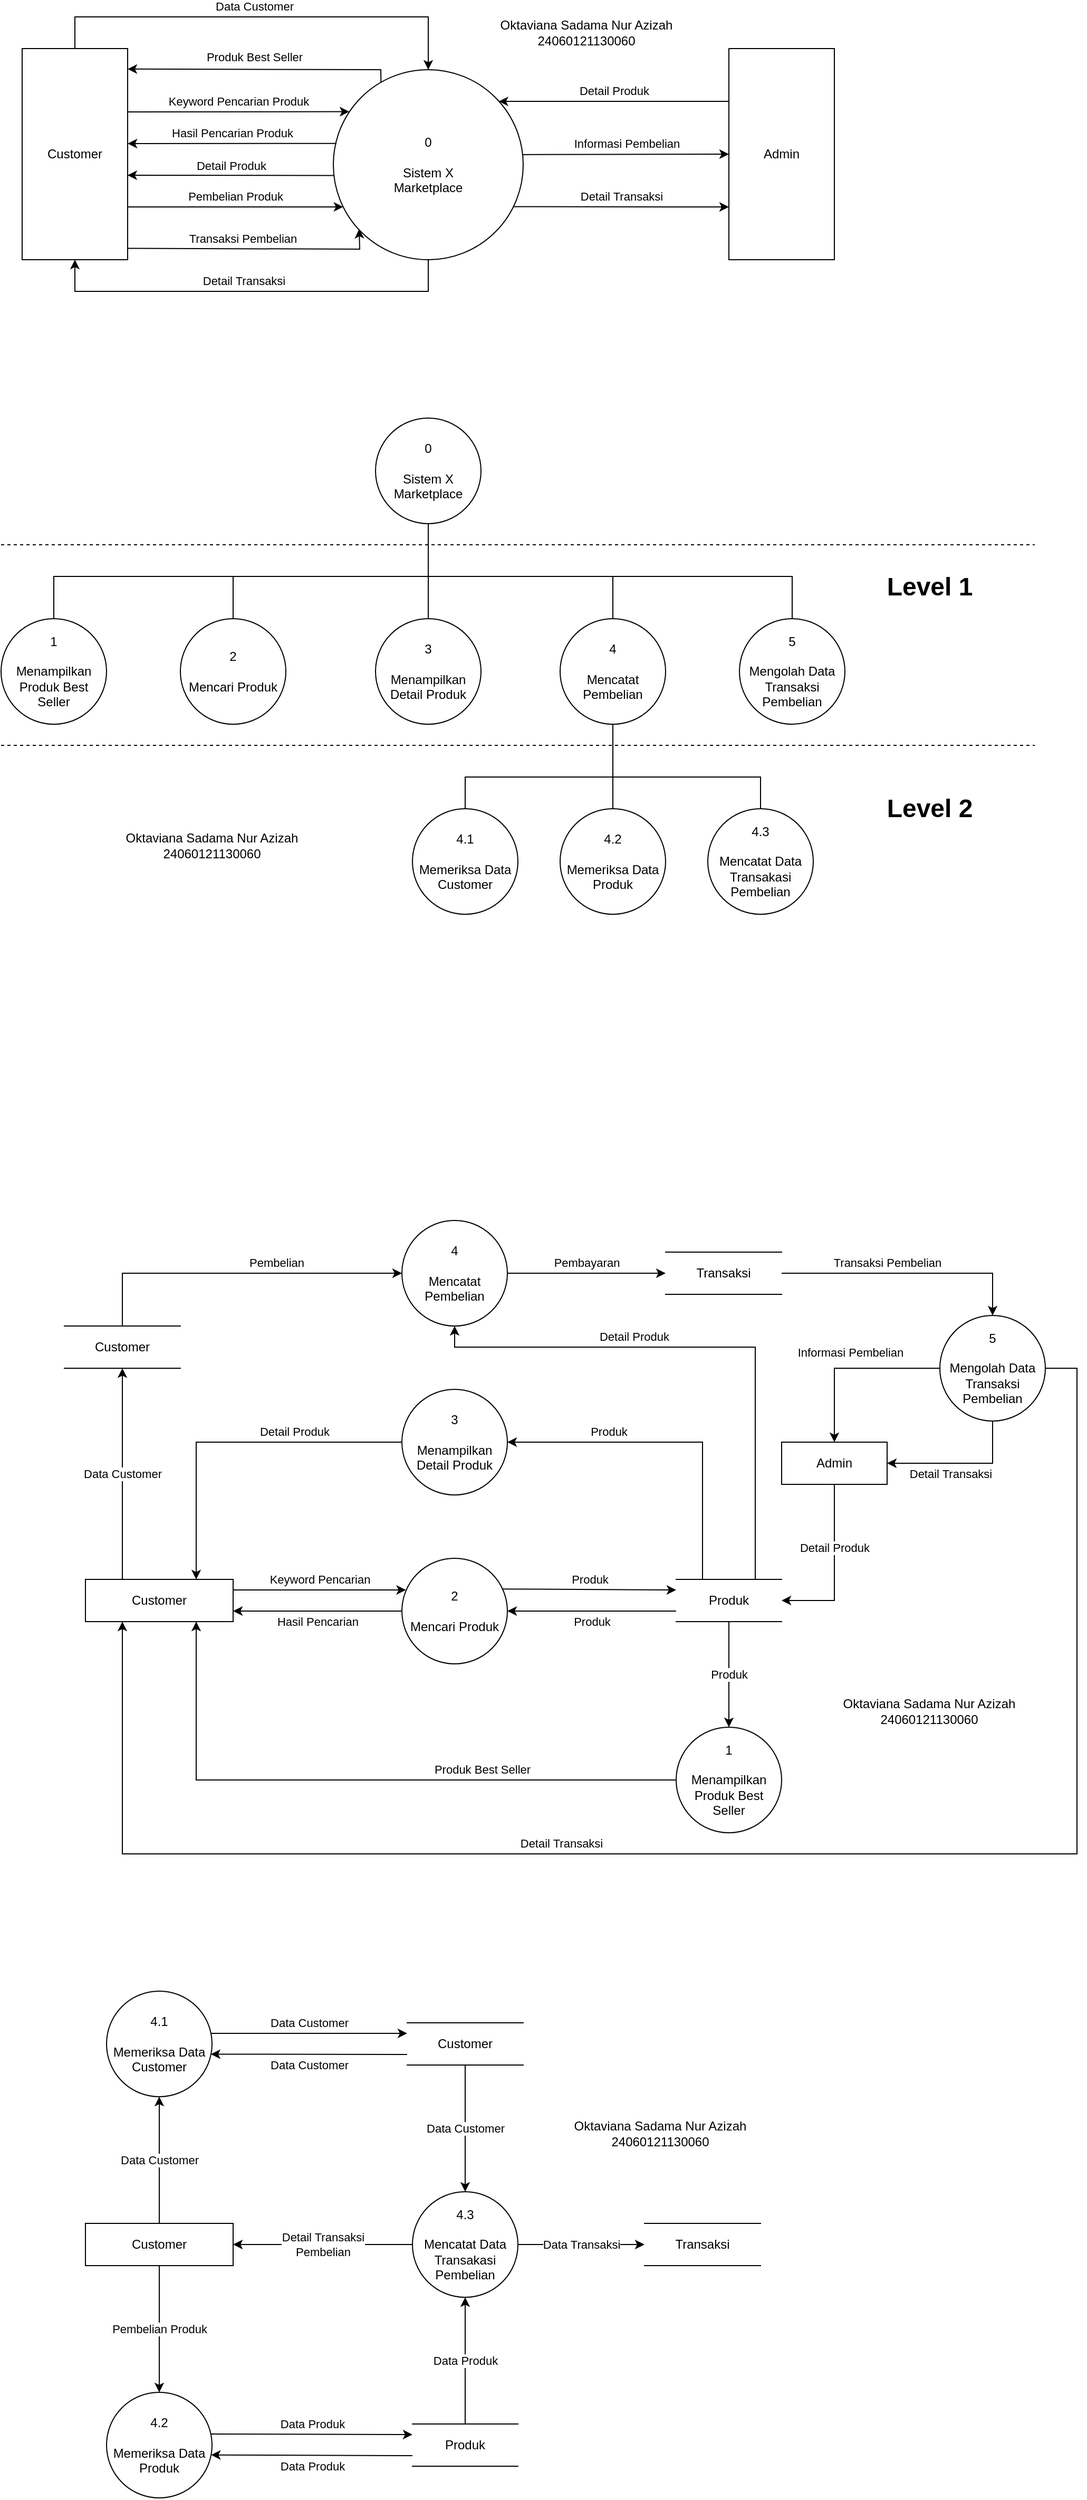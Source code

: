 <mxfile version="21.3.7" type="device">
  <diagram name="DFD" id="g9Z64mqkz2EZNUmYFqdV">
    <mxGraphModel dx="3447" dy="1287" grid="1" gridSize="10" guides="1" tooltips="1" connect="1" arrows="1" fold="1" page="1" pageScale="1" pageWidth="850" pageHeight="1100" math="0" shadow="0">
      <root>
        <mxCell id="0" />
        <mxCell id="1" parent="0" />
        <mxCell id="0M9UcQBWbqOTrujKgAg9-1" value="Customer" style="html=1;dashed=0;whiteSpace=wrap;" vertex="1" parent="1">
          <mxGeometry x="40" y="120" width="100" height="200" as="geometry" />
        </mxCell>
        <mxCell id="0M9UcQBWbqOTrujKgAg9-2" value="&lt;div&gt;0&lt;/div&gt;&lt;div&gt;&lt;br&gt;&lt;/div&gt;&lt;div&gt;Sistem X&lt;/div&gt;&lt;div&gt;Marketplace&lt;br&gt;&lt;/div&gt;" style="shape=ellipse;html=1;dashed=0;whiteSpace=wrap;perimeter=ellipsePerimeter;" vertex="1" parent="1">
          <mxGeometry x="335" y="140" width="180" height="180" as="geometry" />
        </mxCell>
        <mxCell id="0M9UcQBWbqOTrujKgAg9-3" value="Admin" style="html=1;dashed=0;whiteSpace=wrap;" vertex="1" parent="1">
          <mxGeometry x="710" y="120" width="100" height="200" as="geometry" />
        </mxCell>
        <mxCell id="0M9UcQBWbqOTrujKgAg9-7" value="" style="endArrow=classic;html=1;rounded=0;exitX=0.5;exitY=0;exitDx=0;exitDy=0;entryX=0.5;entryY=0;entryDx=0;entryDy=0;" edge="1" parent="1" source="0M9UcQBWbqOTrujKgAg9-1" target="0M9UcQBWbqOTrujKgAg9-2">
          <mxGeometry relative="1" as="geometry">
            <mxPoint x="300" y="200" as="sourcePoint" />
            <mxPoint x="400" y="200" as="targetPoint" />
            <Array as="points">
              <mxPoint x="90" y="90" />
              <mxPoint x="250" y="90" />
              <mxPoint x="425" y="90" />
            </Array>
          </mxGeometry>
        </mxCell>
        <mxCell id="0M9UcQBWbqOTrujKgAg9-8" value="Data Customer" style="edgeLabel;resizable=0;html=1;align=center;verticalAlign=middle;" connectable="0" vertex="1" parent="0M9UcQBWbqOTrujKgAg9-7">
          <mxGeometry relative="1" as="geometry">
            <mxPoint x="-8" y="-10" as="offset" />
          </mxGeometry>
        </mxCell>
        <mxCell id="0M9UcQBWbqOTrujKgAg9-9" value="" style="endArrow=classic;html=1;rounded=0;exitX=0.251;exitY=0.066;exitDx=0;exitDy=0;exitPerimeter=0;entryX=1;entryY=0.097;entryDx=0;entryDy=0;entryPerimeter=0;" edge="1" parent="1" source="0M9UcQBWbqOTrujKgAg9-2" target="0M9UcQBWbqOTrujKgAg9-1">
          <mxGeometry relative="1" as="geometry">
            <mxPoint x="190" y="180" as="sourcePoint" />
            <mxPoint x="150" y="150" as="targetPoint" />
            <Array as="points">
              <mxPoint x="380" y="140" />
            </Array>
          </mxGeometry>
        </mxCell>
        <mxCell id="0M9UcQBWbqOTrujKgAg9-10" value="Produk Best Seller" style="edgeLabel;resizable=0;html=1;align=center;verticalAlign=middle;" connectable="0" vertex="1" parent="0M9UcQBWbqOTrujKgAg9-9">
          <mxGeometry relative="1" as="geometry">
            <mxPoint x="-6" y="-12" as="offset" />
          </mxGeometry>
        </mxCell>
        <mxCell id="0M9UcQBWbqOTrujKgAg9-11" value="" style="endArrow=classic;html=1;rounded=0;exitX=1;exitY=0.3;exitDx=0;exitDy=0;exitPerimeter=0;entryX=0.084;entryY=0.221;entryDx=0;entryDy=0;entryPerimeter=0;" edge="1" parent="1" source="0M9UcQBWbqOTrujKgAg9-1" target="0M9UcQBWbqOTrujKgAg9-2">
          <mxGeometry relative="1" as="geometry">
            <mxPoint x="150" y="190" as="sourcePoint" />
            <mxPoint x="340" y="180" as="targetPoint" />
          </mxGeometry>
        </mxCell>
        <mxCell id="0M9UcQBWbqOTrujKgAg9-12" value="Keyword Pencarian Produk" style="edgeLabel;resizable=0;html=1;align=center;verticalAlign=middle;" connectable="0" vertex="1" parent="0M9UcQBWbqOTrujKgAg9-11">
          <mxGeometry relative="1" as="geometry">
            <mxPoint y="-10" as="offset" />
          </mxGeometry>
        </mxCell>
        <mxCell id="0M9UcQBWbqOTrujKgAg9-13" value="" style="endArrow=classic;html=1;rounded=0;exitX=0.016;exitY=0.388;exitDx=0;exitDy=0;exitPerimeter=0;entryX=1.001;entryY=0.45;entryDx=0;entryDy=0;entryPerimeter=0;" edge="1" parent="1" source="0M9UcQBWbqOTrujKgAg9-2" target="0M9UcQBWbqOTrujKgAg9-1">
          <mxGeometry relative="1" as="geometry">
            <mxPoint x="350" y="205" as="sourcePoint" />
            <mxPoint x="140" y="200" as="targetPoint" />
          </mxGeometry>
        </mxCell>
        <mxCell id="0M9UcQBWbqOTrujKgAg9-14" value="Hasil Pencarian Produk" style="edgeLabel;resizable=0;html=1;align=center;verticalAlign=middle;" connectable="0" vertex="1" parent="0M9UcQBWbqOTrujKgAg9-13">
          <mxGeometry relative="1" as="geometry">
            <mxPoint y="-10" as="offset" />
          </mxGeometry>
        </mxCell>
        <mxCell id="0M9UcQBWbqOTrujKgAg9-15" value="" style="endArrow=classic;html=1;rounded=0;exitX=0.003;exitY=0.557;exitDx=0;exitDy=0;entryX=0.999;entryY=0.6;entryDx=0;entryDy=0;entryPerimeter=0;exitPerimeter=0;" edge="1" parent="1" source="0M9UcQBWbqOTrujKgAg9-2" target="0M9UcQBWbqOTrujKgAg9-1">
          <mxGeometry relative="1" as="geometry">
            <mxPoint x="210" y="220" as="sourcePoint" />
            <mxPoint x="150" y="240" as="targetPoint" />
          </mxGeometry>
        </mxCell>
        <mxCell id="0M9UcQBWbqOTrujKgAg9-16" value="Detail Produk" style="edgeLabel;resizable=0;html=1;align=center;verticalAlign=middle;" connectable="0" vertex="1" parent="0M9UcQBWbqOTrujKgAg9-15">
          <mxGeometry relative="1" as="geometry">
            <mxPoint y="-9" as="offset" />
          </mxGeometry>
        </mxCell>
        <mxCell id="0M9UcQBWbqOTrujKgAg9-17" value="" style="endArrow=classic;html=1;rounded=0;entryX=0.052;entryY=0.722;entryDx=0;entryDy=0;entryPerimeter=0;exitX=1;exitY=0.75;exitDx=0;exitDy=0;" edge="1" parent="1" source="0M9UcQBWbqOTrujKgAg9-1" target="0M9UcQBWbqOTrujKgAg9-2">
          <mxGeometry relative="1" as="geometry">
            <mxPoint x="160" y="260" as="sourcePoint" />
            <mxPoint x="340" y="280" as="targetPoint" />
          </mxGeometry>
        </mxCell>
        <mxCell id="0M9UcQBWbqOTrujKgAg9-18" value="Pembelian Produk" style="edgeLabel;resizable=0;html=1;align=center;verticalAlign=middle;" connectable="0" vertex="1" parent="0M9UcQBWbqOTrujKgAg9-17">
          <mxGeometry relative="1" as="geometry">
            <mxPoint y="-10" as="offset" />
          </mxGeometry>
        </mxCell>
        <mxCell id="0M9UcQBWbqOTrujKgAg9-20" value="" style="endArrow=classic;html=1;rounded=0;exitX=0.997;exitY=0.946;exitDx=0;exitDy=0;exitPerimeter=0;entryX=0.136;entryY=0.838;entryDx=0;entryDy=0;entryPerimeter=0;" edge="1" parent="1" source="0M9UcQBWbqOTrujKgAg9-1" target="0M9UcQBWbqOTrujKgAg9-2">
          <mxGeometry relative="1" as="geometry">
            <mxPoint x="220" y="220" as="sourcePoint" />
            <mxPoint x="380" y="220" as="targetPoint" />
            <Array as="points">
              <mxPoint x="360" y="310" />
            </Array>
          </mxGeometry>
        </mxCell>
        <mxCell id="0M9UcQBWbqOTrujKgAg9-21" value="Transaksi Pembelian" style="edgeLabel;resizable=0;html=1;align=center;verticalAlign=middle;" connectable="0" vertex="1" parent="0M9UcQBWbqOTrujKgAg9-20">
          <mxGeometry relative="1" as="geometry">
            <mxPoint x="-10" y="-10" as="offset" />
          </mxGeometry>
        </mxCell>
        <mxCell id="0M9UcQBWbqOTrujKgAg9-23" value="" style="endArrow=classic;html=1;rounded=0;exitX=0.5;exitY=1;exitDx=0;exitDy=0;entryX=0.5;entryY=1;entryDx=0;entryDy=0;" edge="1" parent="1" source="0M9UcQBWbqOTrujKgAg9-2" target="0M9UcQBWbqOTrujKgAg9-1">
          <mxGeometry relative="1" as="geometry">
            <mxPoint x="170" y="260" as="sourcePoint" />
            <mxPoint x="270" y="260" as="targetPoint" />
            <Array as="points">
              <mxPoint x="425" y="350" />
              <mxPoint x="90" y="350" />
            </Array>
          </mxGeometry>
        </mxCell>
        <mxCell id="0M9UcQBWbqOTrujKgAg9-24" value="Detail Transaksi" style="edgeLabel;resizable=0;html=1;align=center;verticalAlign=middle;" connectable="0" vertex="1" parent="0M9UcQBWbqOTrujKgAg9-23">
          <mxGeometry relative="1" as="geometry">
            <mxPoint x="-8" y="-10" as="offset" />
          </mxGeometry>
        </mxCell>
        <mxCell id="0M9UcQBWbqOTrujKgAg9-29" value="" style="endArrow=classic;html=1;rounded=0;exitX=0.996;exitY=0.447;exitDx=0;exitDy=0;exitPerimeter=0;entryX=0;entryY=0.5;entryDx=0;entryDy=0;" edge="1" parent="1" source="0M9UcQBWbqOTrujKgAg9-2" target="0M9UcQBWbqOTrujKgAg9-3">
          <mxGeometry relative="1" as="geometry">
            <mxPoint x="370" y="190" as="sourcePoint" />
            <mxPoint x="660" y="280" as="targetPoint" />
          </mxGeometry>
        </mxCell>
        <mxCell id="0M9UcQBWbqOTrujKgAg9-30" value="Informasi Pembelian" style="edgeLabel;resizable=0;html=1;align=center;verticalAlign=middle;" connectable="0" vertex="1" parent="0M9UcQBWbqOTrujKgAg9-29">
          <mxGeometry relative="1" as="geometry">
            <mxPoint y="-10" as="offset" />
          </mxGeometry>
        </mxCell>
        <mxCell id="0M9UcQBWbqOTrujKgAg9-31" value="" style="endArrow=classic;html=1;rounded=0;entryX=0.871;entryY=0.167;entryDx=0;entryDy=0;exitX=0;exitY=0.25;exitDx=0;exitDy=0;entryPerimeter=0;" edge="1" parent="1" source="0M9UcQBWbqOTrujKgAg9-3" target="0M9UcQBWbqOTrujKgAg9-2">
          <mxGeometry relative="1" as="geometry">
            <mxPoint x="540" y="250" as="sourcePoint" />
            <mxPoint x="640" y="250" as="targetPoint" />
          </mxGeometry>
        </mxCell>
        <mxCell id="0M9UcQBWbqOTrujKgAg9-32" value="Detail Produk" style="edgeLabel;resizable=0;html=1;align=center;verticalAlign=middle;" connectable="0" vertex="1" parent="0M9UcQBWbqOTrujKgAg9-31">
          <mxGeometry relative="1" as="geometry">
            <mxPoint y="-10" as="offset" />
          </mxGeometry>
        </mxCell>
        <mxCell id="0M9UcQBWbqOTrujKgAg9-33" value="" style="endArrow=classic;html=1;rounded=0;entryX=0;entryY=0.75;entryDx=0;entryDy=0;exitX=0.947;exitY=0.721;exitDx=0;exitDy=0;exitPerimeter=0;" edge="1" parent="1" source="0M9UcQBWbqOTrujKgAg9-2" target="0M9UcQBWbqOTrujKgAg9-3">
          <mxGeometry relative="1" as="geometry">
            <mxPoint x="520" y="270" as="sourcePoint" />
            <mxPoint x="500" y="210" as="targetPoint" />
          </mxGeometry>
        </mxCell>
        <mxCell id="0M9UcQBWbqOTrujKgAg9-34" value="Detail Transaksi" style="edgeLabel;resizable=0;html=1;align=center;verticalAlign=middle;" connectable="0" vertex="1" parent="0M9UcQBWbqOTrujKgAg9-33">
          <mxGeometry relative="1" as="geometry">
            <mxPoint y="-10" as="offset" />
          </mxGeometry>
        </mxCell>
        <mxCell id="0M9UcQBWbqOTrujKgAg9-37" value="Oktaviana Sadama Nur Azizah 24060121130060" style="text;html=1;strokeColor=none;fillColor=none;align=center;verticalAlign=middle;whiteSpace=wrap;rounded=0;" vertex="1" parent="1">
          <mxGeometry x="470" y="90" width="210" height="30" as="geometry" />
        </mxCell>
        <mxCell id="0M9UcQBWbqOTrujKgAg9-38" value="&lt;div&gt;0&lt;/div&gt;&lt;div&gt;&lt;br&gt;&lt;/div&gt;&lt;div&gt;Sistem X&lt;/div&gt;&lt;div&gt;Marketplace&lt;br&gt;&lt;/div&gt;" style="shape=ellipse;html=1;dashed=0;whiteSpace=wrap;perimeter=ellipsePerimeter;" vertex="1" parent="1">
          <mxGeometry x="375" y="470" width="100" height="100" as="geometry" />
        </mxCell>
        <mxCell id="0M9UcQBWbqOTrujKgAg9-39" value="&lt;div&gt;3&lt;/div&gt;&lt;div&gt;&lt;br&gt;&lt;/div&gt;&lt;div&gt;Menampilkan Detail Produk&lt;br&gt;&lt;/div&gt;" style="shape=ellipse;html=1;dashed=0;whiteSpace=wrap;perimeter=ellipsePerimeter;" vertex="1" parent="1">
          <mxGeometry x="375" y="660" width="100" height="100" as="geometry" />
        </mxCell>
        <mxCell id="0M9UcQBWbqOTrujKgAg9-40" value="&lt;div&gt;4&lt;/div&gt;&lt;div&gt;&lt;br&gt;&lt;/div&gt;&lt;div&gt;Mencatat Pembelian&lt;br&gt;&lt;/div&gt;" style="shape=ellipse;html=1;dashed=0;whiteSpace=wrap;perimeter=ellipsePerimeter;" vertex="1" parent="1">
          <mxGeometry x="550" y="660" width="100" height="100" as="geometry" />
        </mxCell>
        <mxCell id="0M9UcQBWbqOTrujKgAg9-41" value="&lt;div&gt;5&lt;/div&gt;&lt;div&gt;&lt;br&gt;&lt;/div&gt;&lt;div&gt;Mengolah Data Transaksi Pembelian&lt;br&gt;&lt;/div&gt;" style="shape=ellipse;html=1;dashed=0;whiteSpace=wrap;perimeter=ellipsePerimeter;" vertex="1" parent="1">
          <mxGeometry x="720" y="660" width="100" height="100" as="geometry" />
        </mxCell>
        <mxCell id="0M9UcQBWbqOTrujKgAg9-42" value="&lt;div&gt;1&lt;/div&gt;&lt;div&gt;&lt;br&gt;&lt;/div&gt;&lt;div&gt;Menampilkan Produk Best Seller&lt;br&gt;&lt;/div&gt;" style="shape=ellipse;html=1;dashed=0;whiteSpace=wrap;perimeter=ellipsePerimeter;" vertex="1" parent="1">
          <mxGeometry x="20" y="660" width="100" height="100" as="geometry" />
        </mxCell>
        <mxCell id="0M9UcQBWbqOTrujKgAg9-43" value="&lt;div&gt;2&lt;/div&gt;&lt;div&gt;&lt;br&gt;&lt;/div&gt;&lt;div&gt;Mencari Produk&lt;br&gt;&lt;/div&gt;" style="shape=ellipse;html=1;dashed=0;whiteSpace=wrap;perimeter=ellipsePerimeter;" vertex="1" parent="1">
          <mxGeometry x="190" y="660" width="100" height="100" as="geometry" />
        </mxCell>
        <mxCell id="0M9UcQBWbqOTrujKgAg9-44" value="" style="endArrow=none;html=1;rounded=0;entryX=0.5;entryY=1;entryDx=0;entryDy=0;exitX=0.5;exitY=0;exitDx=0;exitDy=0;" edge="1" parent="1" source="0M9UcQBWbqOTrujKgAg9-39" target="0M9UcQBWbqOTrujKgAg9-38">
          <mxGeometry width="50" height="50" relative="1" as="geometry">
            <mxPoint x="560" y="690" as="sourcePoint" />
            <mxPoint x="610" y="640" as="targetPoint" />
          </mxGeometry>
        </mxCell>
        <mxCell id="0M9UcQBWbqOTrujKgAg9-45" value="" style="endArrow=none;html=1;rounded=0;exitX=0.5;exitY=0;exitDx=0;exitDy=0;entryX=0.5;entryY=0;entryDx=0;entryDy=0;" edge="1" parent="1" source="0M9UcQBWbqOTrujKgAg9-42" target="0M9UcQBWbqOTrujKgAg9-41">
          <mxGeometry width="50" height="50" relative="1" as="geometry">
            <mxPoint x="560" y="690" as="sourcePoint" />
            <mxPoint x="780" y="600" as="targetPoint" />
            <Array as="points">
              <mxPoint x="70" y="620" />
              <mxPoint x="430" y="620" />
              <mxPoint x="770" y="620" />
            </Array>
          </mxGeometry>
        </mxCell>
        <mxCell id="0M9UcQBWbqOTrujKgAg9-47" value="" style="endArrow=none;html=1;rounded=0;exitX=0.5;exitY=0;exitDx=0;exitDy=0;entryX=0.5;entryY=0;entryDx=0;entryDy=0;" edge="1" parent="1" source="0M9UcQBWbqOTrujKgAg9-43" target="0M9UcQBWbqOTrujKgAg9-40">
          <mxGeometry width="50" height="50" relative="1" as="geometry">
            <mxPoint x="510" y="690" as="sourcePoint" />
            <mxPoint x="560" y="640" as="targetPoint" />
            <Array as="points">
              <mxPoint x="240" y="620" />
              <mxPoint x="430" y="620" />
              <mxPoint x="600" y="620" />
            </Array>
          </mxGeometry>
        </mxCell>
        <mxCell id="0M9UcQBWbqOTrujKgAg9-48" value="&lt;div&gt;4.2&lt;/div&gt;&lt;div&gt;&lt;br&gt;&lt;/div&gt;&lt;div&gt;Memeriksa Data Produk&lt;br&gt;&lt;/div&gt;" style="shape=ellipse;html=1;dashed=0;whiteSpace=wrap;perimeter=ellipsePerimeter;" vertex="1" parent="1">
          <mxGeometry x="550" y="840" width="100" height="100" as="geometry" />
        </mxCell>
        <mxCell id="0M9UcQBWbqOTrujKgAg9-49" value="&lt;div&gt;4.3&lt;/div&gt;&lt;div&gt;&lt;br&gt;&lt;/div&gt;&lt;div&gt;Mencatat Data Transakasi Pembelian&lt;br&gt;&lt;/div&gt;" style="shape=ellipse;html=1;dashed=0;whiteSpace=wrap;perimeter=ellipsePerimeter;" vertex="1" parent="1">
          <mxGeometry x="690" y="840" width="100" height="100" as="geometry" />
        </mxCell>
        <mxCell id="0M9UcQBWbqOTrujKgAg9-50" value="&lt;div&gt;4.1&lt;br&gt;&lt;/div&gt;&lt;div&gt;&lt;br&gt;&lt;/div&gt;Memeriksa Data Customer" style="shape=ellipse;html=1;dashed=0;whiteSpace=wrap;perimeter=ellipsePerimeter;" vertex="1" parent="1">
          <mxGeometry x="410" y="840" width="100" height="100" as="geometry" />
        </mxCell>
        <mxCell id="0M9UcQBWbqOTrujKgAg9-51" value="" style="endArrow=none;dashed=1;html=1;rounded=0;" edge="1" parent="1">
          <mxGeometry width="50" height="50" relative="1" as="geometry">
            <mxPoint x="20" y="590" as="sourcePoint" />
            <mxPoint x="1000" y="590" as="targetPoint" />
            <Array as="points">
              <mxPoint x="420" y="590" />
            </Array>
          </mxGeometry>
        </mxCell>
        <mxCell id="0M9UcQBWbqOTrujKgAg9-52" value="" style="endArrow=none;html=1;rounded=0;entryX=0.5;entryY=1;entryDx=0;entryDy=0;exitX=0.5;exitY=0;exitDx=0;exitDy=0;" edge="1" parent="1" source="0M9UcQBWbqOTrujKgAg9-48" target="0M9UcQBWbqOTrujKgAg9-40">
          <mxGeometry width="50" height="50" relative="1" as="geometry">
            <mxPoint x="400" y="700" as="sourcePoint" />
            <mxPoint x="450" y="650" as="targetPoint" />
          </mxGeometry>
        </mxCell>
        <mxCell id="0M9UcQBWbqOTrujKgAg9-53" value="" style="endArrow=none;html=1;rounded=0;exitX=0.5;exitY=0;exitDx=0;exitDy=0;entryX=0.5;entryY=0;entryDx=0;entryDy=0;" edge="1" parent="1" source="0M9UcQBWbqOTrujKgAg9-50" target="0M9UcQBWbqOTrujKgAg9-49">
          <mxGeometry width="50" height="50" relative="1" as="geometry">
            <mxPoint x="540" y="830" as="sourcePoint" />
            <mxPoint x="590" y="780" as="targetPoint" />
            <Array as="points">
              <mxPoint x="460" y="810" />
              <mxPoint x="740" y="810" />
            </Array>
          </mxGeometry>
        </mxCell>
        <mxCell id="0M9UcQBWbqOTrujKgAg9-54" value="" style="endArrow=none;dashed=1;html=1;rounded=0;" edge="1" parent="1">
          <mxGeometry width="50" height="50" relative="1" as="geometry">
            <mxPoint x="20" y="780" as="sourcePoint" />
            <mxPoint x="1000" y="780" as="targetPoint" />
          </mxGeometry>
        </mxCell>
        <mxCell id="0M9UcQBWbqOTrujKgAg9-55" value="Oktaviana Sadama Nur Azizah&lt;br&gt;24060121130060" style="text;html=1;strokeColor=none;fillColor=none;align=center;verticalAlign=middle;whiteSpace=wrap;rounded=0;" vertex="1" parent="1">
          <mxGeometry x="90" y="860" width="260" height="30" as="geometry" />
        </mxCell>
        <mxCell id="0M9UcQBWbqOTrujKgAg9-56" value="Level 1" style="text;strokeColor=none;fillColor=none;html=1;fontSize=24;fontStyle=1;verticalAlign=middle;align=center;" vertex="1" parent="1">
          <mxGeometry x="850" y="610" width="100" height="40" as="geometry" />
        </mxCell>
        <mxCell id="0M9UcQBWbqOTrujKgAg9-57" value="Level 2" style="text;strokeColor=none;fillColor=none;html=1;fontSize=24;fontStyle=1;verticalAlign=middle;align=center;" vertex="1" parent="1">
          <mxGeometry x="850" y="820" width="100" height="40" as="geometry" />
        </mxCell>
        <mxCell id="0M9UcQBWbqOTrujKgAg9-58" value="Customer" style="html=1;dashed=0;whiteSpace=wrap;" vertex="1" parent="1">
          <mxGeometry x="100" y="1570" width="140" height="40" as="geometry" />
        </mxCell>
        <mxCell id="0M9UcQBWbqOTrujKgAg9-60" value="Admin" style="html=1;dashed=0;whiteSpace=wrap;" vertex="1" parent="1">
          <mxGeometry x="760" y="1440" width="100" height="40" as="geometry" />
        </mxCell>
        <mxCell id="0M9UcQBWbqOTrujKgAg9-62" value="Produk" style="html=1;dashed=0;whiteSpace=wrap;shape=partialRectangle;right=0;left=0;" vertex="1" parent="1">
          <mxGeometry x="660" y="1570" width="100" height="40" as="geometry" />
        </mxCell>
        <mxCell id="0M9UcQBWbqOTrujKgAg9-65" value="" style="endArrow=classic;html=1;rounded=0;exitX=0.5;exitY=1;exitDx=0;exitDy=0;entryX=1;entryY=0.5;entryDx=0;entryDy=0;" edge="1" parent="1" source="0M9UcQBWbqOTrujKgAg9-60" target="0M9UcQBWbqOTrujKgAg9-62">
          <mxGeometry relative="1" as="geometry">
            <mxPoint x="800" y="1710" as="sourcePoint" />
            <mxPoint x="780" y="1750" as="targetPoint" />
            <Array as="points">
              <mxPoint x="810" y="1590" />
            </Array>
          </mxGeometry>
        </mxCell>
        <mxCell id="0M9UcQBWbqOTrujKgAg9-66" value="Detail Produk" style="edgeLabel;resizable=0;html=1;align=center;verticalAlign=middle;" connectable="0" vertex="1" parent="0M9UcQBWbqOTrujKgAg9-65">
          <mxGeometry relative="1" as="geometry">
            <mxPoint y="-20" as="offset" />
          </mxGeometry>
        </mxCell>
        <mxCell id="0M9UcQBWbqOTrujKgAg9-68" value="&lt;div&gt;1&lt;/div&gt;&lt;div&gt;&lt;br&gt;&lt;/div&gt;&lt;div&gt;Menampilkan Produk Best Seller&lt;br&gt;&lt;/div&gt;" style="shape=ellipse;html=1;dashed=0;whiteSpace=wrap;perimeter=ellipsePerimeter;" vertex="1" parent="1">
          <mxGeometry x="660" y="1710" width="100" height="100" as="geometry" />
        </mxCell>
        <mxCell id="0M9UcQBWbqOTrujKgAg9-69" value="" style="endArrow=classic;html=1;rounded=0;exitX=0.5;exitY=1;exitDx=0;exitDy=0;entryX=0.5;entryY=0;entryDx=0;entryDy=0;" edge="1" parent="1" source="0M9UcQBWbqOTrujKgAg9-62" target="0M9UcQBWbqOTrujKgAg9-68">
          <mxGeometry relative="1" as="geometry">
            <mxPoint x="610" y="1640" as="sourcePoint" />
            <mxPoint x="710" y="1720" as="targetPoint" />
          </mxGeometry>
        </mxCell>
        <mxCell id="0M9UcQBWbqOTrujKgAg9-70" value="Produk" style="edgeLabel;resizable=0;html=1;align=center;verticalAlign=middle;" connectable="0" vertex="1" parent="0M9UcQBWbqOTrujKgAg9-69">
          <mxGeometry relative="1" as="geometry" />
        </mxCell>
        <mxCell id="0M9UcQBWbqOTrujKgAg9-71" value="" style="endArrow=classic;html=1;rounded=0;exitX=0;exitY=0.5;exitDx=0;exitDy=0;entryX=0.75;entryY=1;entryDx=0;entryDy=0;" edge="1" parent="1" source="0M9UcQBWbqOTrujKgAg9-68" target="0M9UcQBWbqOTrujKgAg9-58">
          <mxGeometry relative="1" as="geometry">
            <mxPoint x="630" y="1640" as="sourcePoint" />
            <mxPoint x="730" y="1640" as="targetPoint" />
            <Array as="points">
              <mxPoint x="205" y="1760" />
            </Array>
          </mxGeometry>
        </mxCell>
        <mxCell id="0M9UcQBWbqOTrujKgAg9-72" value="Produk Best Seller" style="edgeLabel;resizable=0;html=1;align=center;verticalAlign=middle;" connectable="0" vertex="1" parent="0M9UcQBWbqOTrujKgAg9-71">
          <mxGeometry relative="1" as="geometry">
            <mxPoint x="118" y="-10" as="offset" />
          </mxGeometry>
        </mxCell>
        <mxCell id="0M9UcQBWbqOTrujKgAg9-74" value="&lt;div&gt;2&lt;/div&gt;&lt;div&gt;&lt;br&gt;&lt;/div&gt;&lt;div&gt;Mencari Produk&lt;br&gt;&lt;/div&gt;" style="shape=ellipse;html=1;dashed=0;whiteSpace=wrap;perimeter=ellipsePerimeter;" vertex="1" parent="1">
          <mxGeometry x="400" y="1550" width="100" height="100" as="geometry" />
        </mxCell>
        <mxCell id="0M9UcQBWbqOTrujKgAg9-75" value="" style="endArrow=classic;html=1;rounded=0;entryX=0.038;entryY=0.3;entryDx=0;entryDy=0;entryPerimeter=0;exitX=1;exitY=0.25;exitDx=0;exitDy=0;" edge="1" parent="1" source="0M9UcQBWbqOTrujKgAg9-58" target="0M9UcQBWbqOTrujKgAg9-74">
          <mxGeometry relative="1" as="geometry">
            <mxPoint x="270" y="1550" as="sourcePoint" />
            <mxPoint x="420" y="1610" as="targetPoint" />
          </mxGeometry>
        </mxCell>
        <mxCell id="0M9UcQBWbqOTrujKgAg9-76" value="Keyword Pencarian" style="edgeLabel;resizable=0;html=1;align=center;verticalAlign=middle;" connectable="0" vertex="1" parent="0M9UcQBWbqOTrujKgAg9-75">
          <mxGeometry relative="1" as="geometry">
            <mxPoint y="-10" as="offset" />
          </mxGeometry>
        </mxCell>
        <mxCell id="0M9UcQBWbqOTrujKgAg9-81" value="" style="endArrow=classic;html=1;rounded=0;entryX=1;entryY=0.75;entryDx=0;entryDy=0;exitX=0;exitY=0.5;exitDx=0;exitDy=0;" edge="1" parent="1" source="0M9UcQBWbqOTrujKgAg9-74" target="0M9UcQBWbqOTrujKgAg9-58">
          <mxGeometry relative="1" as="geometry">
            <mxPoint x="420" y="1610" as="sourcePoint" />
            <mxPoint x="650" y="1500" as="targetPoint" />
          </mxGeometry>
        </mxCell>
        <mxCell id="0M9UcQBWbqOTrujKgAg9-82" value="Hasil Pencarian" style="edgeLabel;resizable=0;html=1;align=center;verticalAlign=middle;" connectable="0" vertex="1" parent="0M9UcQBWbqOTrujKgAg9-81">
          <mxGeometry relative="1" as="geometry">
            <mxPoint y="10" as="offset" />
          </mxGeometry>
        </mxCell>
        <mxCell id="0M9UcQBWbqOTrujKgAg9-84" value="" style="endArrow=classic;html=1;rounded=0;entryX=0;entryY=0.25;entryDx=0;entryDy=0;exitX=0.95;exitY=0.291;exitDx=0;exitDy=0;exitPerimeter=0;" edge="1" parent="1" source="0M9UcQBWbqOTrujKgAg9-74" target="0M9UcQBWbqOTrujKgAg9-62">
          <mxGeometry relative="1" as="geometry">
            <mxPoint x="530" y="1580" as="sourcePoint" />
            <mxPoint x="580" y="1600" as="targetPoint" />
          </mxGeometry>
        </mxCell>
        <mxCell id="0M9UcQBWbqOTrujKgAg9-85" value="Produk" style="edgeLabel;resizable=0;html=1;align=center;verticalAlign=middle;" connectable="0" vertex="1" parent="0M9UcQBWbqOTrujKgAg9-84">
          <mxGeometry relative="1" as="geometry">
            <mxPoint y="-10" as="offset" />
          </mxGeometry>
        </mxCell>
        <mxCell id="0M9UcQBWbqOTrujKgAg9-86" value="" style="endArrow=classic;html=1;rounded=0;exitX=0;exitY=0.75;exitDx=0;exitDy=0;entryX=1;entryY=0.5;entryDx=0;entryDy=0;" edge="1" parent="1" source="0M9UcQBWbqOTrujKgAg9-62" target="0M9UcQBWbqOTrujKgAg9-74">
          <mxGeometry relative="1" as="geometry">
            <mxPoint x="460" y="1570" as="sourcePoint" />
            <mxPoint x="560" y="1570" as="targetPoint" />
          </mxGeometry>
        </mxCell>
        <mxCell id="0M9UcQBWbqOTrujKgAg9-87" value="Produk" style="edgeLabel;resizable=0;html=1;align=center;verticalAlign=middle;" connectable="0" vertex="1" parent="0M9UcQBWbqOTrujKgAg9-86">
          <mxGeometry relative="1" as="geometry">
            <mxPoint y="10" as="offset" />
          </mxGeometry>
        </mxCell>
        <mxCell id="0M9UcQBWbqOTrujKgAg9-88" value="&lt;div&gt;3&lt;/div&gt;&lt;div&gt;&lt;br&gt;&lt;/div&gt;&lt;div&gt;Menampilkan Detail Produk&lt;br&gt;&lt;/div&gt;" style="shape=ellipse;html=1;dashed=0;whiteSpace=wrap;perimeter=ellipsePerimeter;" vertex="1" parent="1">
          <mxGeometry x="400" y="1390" width="100" height="100" as="geometry" />
        </mxCell>
        <mxCell id="0M9UcQBWbqOTrujKgAg9-89" value="" style="endArrow=classic;html=1;rounded=0;exitX=0.25;exitY=0;exitDx=0;exitDy=0;entryX=1;entryY=0.5;entryDx=0;entryDy=0;" edge="1" parent="1" source="0M9UcQBWbqOTrujKgAg9-62" target="0M9UcQBWbqOTrujKgAg9-88">
          <mxGeometry relative="1" as="geometry">
            <mxPoint x="530" y="1460" as="sourcePoint" />
            <mxPoint x="630" y="1460" as="targetPoint" />
            <Array as="points">
              <mxPoint x="685" y="1440" />
            </Array>
          </mxGeometry>
        </mxCell>
        <mxCell id="0M9UcQBWbqOTrujKgAg9-90" value="Produk" style="edgeLabel;resizable=0;html=1;align=center;verticalAlign=middle;" connectable="0" vertex="1" parent="0M9UcQBWbqOTrujKgAg9-89">
          <mxGeometry relative="1" as="geometry">
            <mxPoint x="-62" y="-10" as="offset" />
          </mxGeometry>
        </mxCell>
        <mxCell id="0M9UcQBWbqOTrujKgAg9-91" value="" style="endArrow=classic;html=1;rounded=0;entryX=0.75;entryY=0;entryDx=0;entryDy=0;exitX=0;exitY=0.5;exitDx=0;exitDy=0;" edge="1" parent="1" source="0M9UcQBWbqOTrujKgAg9-88" target="0M9UcQBWbqOTrujKgAg9-58">
          <mxGeometry relative="1" as="geometry">
            <mxPoint x="280" y="1490" as="sourcePoint" />
            <mxPoint x="380" y="1490" as="targetPoint" />
            <Array as="points">
              <mxPoint x="205" y="1440" />
            </Array>
          </mxGeometry>
        </mxCell>
        <mxCell id="0M9UcQBWbqOTrujKgAg9-92" value="Detail Produk" style="edgeLabel;resizable=0;html=1;align=center;verticalAlign=middle;" connectable="0" vertex="1" parent="0M9UcQBWbqOTrujKgAg9-91">
          <mxGeometry relative="1" as="geometry">
            <mxPoint x="60" y="-10" as="offset" />
          </mxGeometry>
        </mxCell>
        <mxCell id="0M9UcQBWbqOTrujKgAg9-94" value="Customer" style="html=1;dashed=0;whiteSpace=wrap;shape=partialRectangle;right=0;left=0;" vertex="1" parent="1">
          <mxGeometry x="80" y="1330" width="110" height="40" as="geometry" />
        </mxCell>
        <mxCell id="0M9UcQBWbqOTrujKgAg9-95" value="" style="endArrow=classic;html=1;rounded=0;exitX=0.25;exitY=0;exitDx=0;exitDy=0;entryX=0.5;entryY=1;entryDx=0;entryDy=0;" edge="1" parent="1" source="0M9UcQBWbqOTrujKgAg9-58" target="0M9UcQBWbqOTrujKgAg9-94">
          <mxGeometry relative="1" as="geometry">
            <mxPoint x="460" y="1510" as="sourcePoint" />
            <mxPoint x="140" y="1390" as="targetPoint" />
          </mxGeometry>
        </mxCell>
        <mxCell id="0M9UcQBWbqOTrujKgAg9-96" value="Data Customer" style="edgeLabel;resizable=0;html=1;align=center;verticalAlign=middle;" connectable="0" vertex="1" parent="0M9UcQBWbqOTrujKgAg9-95">
          <mxGeometry relative="1" as="geometry" />
        </mxCell>
        <mxCell id="0M9UcQBWbqOTrujKgAg9-97" value="&lt;div&gt;4&lt;/div&gt;&lt;div&gt;&lt;br&gt;&lt;/div&gt;&lt;div&gt;Mencatat Pembelian&lt;br&gt;&lt;/div&gt;" style="shape=ellipse;html=1;dashed=0;whiteSpace=wrap;perimeter=ellipsePerimeter;" vertex="1" parent="1">
          <mxGeometry x="400" y="1230" width="100" height="100" as="geometry" />
        </mxCell>
        <mxCell id="0M9UcQBWbqOTrujKgAg9-98" value="" style="endArrow=classic;html=1;rounded=0;exitX=0.5;exitY=0;exitDx=0;exitDy=0;entryX=0;entryY=0.5;entryDx=0;entryDy=0;" edge="1" parent="1" source="0M9UcQBWbqOTrujKgAg9-94" target="0M9UcQBWbqOTrujKgAg9-97">
          <mxGeometry relative="1" as="geometry">
            <mxPoint x="360" y="1370" as="sourcePoint" />
            <mxPoint x="460" y="1370" as="targetPoint" />
            <Array as="points">
              <mxPoint x="135" y="1280" />
            </Array>
          </mxGeometry>
        </mxCell>
        <mxCell id="0M9UcQBWbqOTrujKgAg9-99" value="Pembelian" style="edgeLabel;resizable=0;html=1;align=center;verticalAlign=middle;" connectable="0" vertex="1" parent="0M9UcQBWbqOTrujKgAg9-98">
          <mxGeometry relative="1" as="geometry">
            <mxPoint x="38" y="-10" as="offset" />
          </mxGeometry>
        </mxCell>
        <mxCell id="0M9UcQBWbqOTrujKgAg9-100" value="Transaksi" style="html=1;dashed=0;whiteSpace=wrap;shape=partialRectangle;right=0;left=0;" vertex="1" parent="1">
          <mxGeometry x="650" y="1260" width="110" height="40" as="geometry" />
        </mxCell>
        <mxCell id="0M9UcQBWbqOTrujKgAg9-101" value="" style="endArrow=classic;html=1;rounded=0;exitX=1;exitY=0.5;exitDx=0;exitDy=0;entryX=0;entryY=0.5;entryDx=0;entryDy=0;" edge="1" parent="1" source="0M9UcQBWbqOTrujKgAg9-97" target="0M9UcQBWbqOTrujKgAg9-100">
          <mxGeometry relative="1" as="geometry">
            <mxPoint x="700" y="1460" as="sourcePoint" />
            <mxPoint x="800" y="1460" as="targetPoint" />
          </mxGeometry>
        </mxCell>
        <mxCell id="0M9UcQBWbqOTrujKgAg9-102" value="Pembayaran" style="edgeLabel;resizable=0;html=1;align=center;verticalAlign=middle;" connectable="0" vertex="1" parent="0M9UcQBWbqOTrujKgAg9-101">
          <mxGeometry relative="1" as="geometry">
            <mxPoint y="-10" as="offset" />
          </mxGeometry>
        </mxCell>
        <mxCell id="0M9UcQBWbqOTrujKgAg9-103" value="&lt;div&gt;5&lt;/div&gt;&lt;div&gt;&lt;br&gt;&lt;/div&gt;&lt;div&gt;Mengolah Data Transaksi Pembelian&lt;br&gt;&lt;/div&gt;" style="shape=ellipse;html=1;dashed=0;whiteSpace=wrap;perimeter=ellipsePerimeter;" vertex="1" parent="1">
          <mxGeometry x="910" y="1320" width="100" height="100" as="geometry" />
        </mxCell>
        <mxCell id="0M9UcQBWbqOTrujKgAg9-104" value="" style="endArrow=classic;html=1;rounded=0;exitX=1;exitY=0.5;exitDx=0;exitDy=0;entryX=0.5;entryY=0;entryDx=0;entryDy=0;" edge="1" parent="1" source="0M9UcQBWbqOTrujKgAg9-100" target="0M9UcQBWbqOTrujKgAg9-103">
          <mxGeometry relative="1" as="geometry">
            <mxPoint x="770" y="1430" as="sourcePoint" />
            <mxPoint x="870" y="1430" as="targetPoint" />
            <Array as="points">
              <mxPoint x="960" y="1280" />
            </Array>
          </mxGeometry>
        </mxCell>
        <mxCell id="0M9UcQBWbqOTrujKgAg9-105" value="Transaksi Pembelian" style="edgeLabel;resizable=0;html=1;align=center;verticalAlign=middle;" connectable="0" vertex="1" parent="0M9UcQBWbqOTrujKgAg9-104">
          <mxGeometry relative="1" as="geometry">
            <mxPoint x="-20" y="-10" as="offset" />
          </mxGeometry>
        </mxCell>
        <mxCell id="0M9UcQBWbqOTrujKgAg9-106" value="" style="endArrow=classic;html=1;rounded=0;exitX=0;exitY=0.5;exitDx=0;exitDy=0;entryX=0.5;entryY=0;entryDx=0;entryDy=0;" edge="1" parent="1" source="0M9UcQBWbqOTrujKgAg9-103" target="0M9UcQBWbqOTrujKgAg9-60">
          <mxGeometry relative="1" as="geometry">
            <mxPoint x="780" y="1440" as="sourcePoint" />
            <mxPoint x="880" y="1440" as="targetPoint" />
            <Array as="points">
              <mxPoint x="810" y="1370" />
            </Array>
          </mxGeometry>
        </mxCell>
        <mxCell id="0M9UcQBWbqOTrujKgAg9-107" value="Informasi Pembelian" style="edgeLabel;resizable=0;html=1;align=center;verticalAlign=middle;" connectable="0" vertex="1" parent="0M9UcQBWbqOTrujKgAg9-106">
          <mxGeometry relative="1" as="geometry">
            <mxPoint y="-15" as="offset" />
          </mxGeometry>
        </mxCell>
        <mxCell id="0M9UcQBWbqOTrujKgAg9-108" value="" style="endArrow=classic;html=1;rounded=0;exitX=0.5;exitY=1;exitDx=0;exitDy=0;entryX=1;entryY=0.5;entryDx=0;entryDy=0;" edge="1" parent="1" source="0M9UcQBWbqOTrujKgAg9-103" target="0M9UcQBWbqOTrujKgAg9-60">
          <mxGeometry relative="1" as="geometry">
            <mxPoint x="740" y="1490" as="sourcePoint" />
            <mxPoint x="840" y="1490" as="targetPoint" />
            <Array as="points">
              <mxPoint x="960" y="1450" />
              <mxPoint x="960" y="1460" />
            </Array>
          </mxGeometry>
        </mxCell>
        <mxCell id="0M9UcQBWbqOTrujKgAg9-109" value="Detail Transaksi" style="edgeLabel;resizable=0;html=1;align=center;verticalAlign=middle;" connectable="0" vertex="1" parent="0M9UcQBWbqOTrujKgAg9-108">
          <mxGeometry relative="1" as="geometry">
            <mxPoint x="-10" y="10" as="offset" />
          </mxGeometry>
        </mxCell>
        <mxCell id="0M9UcQBWbqOTrujKgAg9-110" value="" style="endArrow=classic;html=1;rounded=0;exitX=1;exitY=0.5;exitDx=0;exitDy=0;entryX=0.25;entryY=1;entryDx=0;entryDy=0;" edge="1" parent="1" source="0M9UcQBWbqOTrujKgAg9-103" target="0M9UcQBWbqOTrujKgAg9-58">
          <mxGeometry relative="1" as="geometry">
            <mxPoint x="790" y="1610" as="sourcePoint" />
            <mxPoint x="890" y="1610" as="targetPoint" />
            <Array as="points">
              <mxPoint x="1040" y="1370" />
              <mxPoint x="1040" y="1830" />
              <mxPoint x="135" y="1830" />
            </Array>
          </mxGeometry>
        </mxCell>
        <mxCell id="0M9UcQBWbqOTrujKgAg9-111" value="Detail Transaksi" style="edgeLabel;resizable=0;html=1;align=center;verticalAlign=middle;" connectable="0" vertex="1" parent="0M9UcQBWbqOTrujKgAg9-110">
          <mxGeometry relative="1" as="geometry">
            <mxPoint x="-172" y="-10" as="offset" />
          </mxGeometry>
        </mxCell>
        <mxCell id="0M9UcQBWbqOTrujKgAg9-112" value="&lt;div&gt;Oktaviana Sadama Nur Azizah&lt;/div&gt;&lt;div&gt;24060121130060&lt;br&gt;&lt;/div&gt;" style="text;html=1;strokeColor=none;fillColor=none;align=center;verticalAlign=middle;whiteSpace=wrap;rounded=0;" vertex="1" parent="1">
          <mxGeometry x="800" y="1680" width="200" height="30" as="geometry" />
        </mxCell>
        <mxCell id="0M9UcQBWbqOTrujKgAg9-113" value="" style="endArrow=classic;html=1;rounded=0;exitX=0.75;exitY=0;exitDx=0;exitDy=0;entryX=0.5;entryY=1;entryDx=0;entryDy=0;" edge="1" parent="1" source="0M9UcQBWbqOTrujKgAg9-62" target="0M9UcQBWbqOTrujKgAg9-97">
          <mxGeometry relative="1" as="geometry">
            <mxPoint x="590" y="1490" as="sourcePoint" />
            <mxPoint x="690" y="1490" as="targetPoint" />
            <Array as="points">
              <mxPoint x="735" y="1350" />
              <mxPoint x="450" y="1350" />
            </Array>
          </mxGeometry>
        </mxCell>
        <mxCell id="0M9UcQBWbqOTrujKgAg9-114" value="Detail Produk" style="edgeLabel;resizable=0;html=1;align=center;verticalAlign=middle;" connectable="0" vertex="1" parent="0M9UcQBWbqOTrujKgAg9-113">
          <mxGeometry relative="1" as="geometry">
            <mxPoint x="-73" y="-10" as="offset" />
          </mxGeometry>
        </mxCell>
        <mxCell id="0M9UcQBWbqOTrujKgAg9-115" value="Customer" style="html=1;dashed=0;whiteSpace=wrap;" vertex="1" parent="1">
          <mxGeometry x="100" y="2180" width="140" height="40" as="geometry" />
        </mxCell>
        <mxCell id="0M9UcQBWbqOTrujKgAg9-116" value="&lt;div&gt;4.1&lt;br&gt;&lt;/div&gt;&lt;div&gt;&lt;br&gt;&lt;/div&gt;Memeriksa Data Customer" style="shape=ellipse;html=1;dashed=0;whiteSpace=wrap;perimeter=ellipsePerimeter;" vertex="1" parent="1">
          <mxGeometry x="120" y="1960" width="100" height="100" as="geometry" />
        </mxCell>
        <mxCell id="0M9UcQBWbqOTrujKgAg9-117" value="" style="endArrow=classic;html=1;rounded=0;exitX=0.5;exitY=0;exitDx=0;exitDy=0;" edge="1" parent="1" source="0M9UcQBWbqOTrujKgAg9-115" target="0M9UcQBWbqOTrujKgAg9-116">
          <mxGeometry relative="1" as="geometry">
            <mxPoint x="10" y="2170" as="sourcePoint" />
            <mxPoint x="110" y="2170" as="targetPoint" />
          </mxGeometry>
        </mxCell>
        <mxCell id="0M9UcQBWbqOTrujKgAg9-118" value="Data Customer" style="edgeLabel;resizable=0;html=1;align=center;verticalAlign=middle;" connectable="0" vertex="1" parent="0M9UcQBWbqOTrujKgAg9-117">
          <mxGeometry relative="1" as="geometry" />
        </mxCell>
        <mxCell id="0M9UcQBWbqOTrujKgAg9-119" value="&lt;div&gt;4.2&lt;/div&gt;&lt;div&gt;&lt;br&gt;&lt;/div&gt;&lt;div&gt;Memeriksa Data Produk&lt;br&gt;&lt;/div&gt;" style="shape=ellipse;html=1;dashed=0;whiteSpace=wrap;perimeter=ellipsePerimeter;" vertex="1" parent="1">
          <mxGeometry x="120" y="2340" width="100" height="100" as="geometry" />
        </mxCell>
        <mxCell id="0M9UcQBWbqOTrujKgAg9-120" value="" style="endArrow=classic;html=1;rounded=0;exitX=0.5;exitY=1;exitDx=0;exitDy=0;entryX=0.5;entryY=0;entryDx=0;entryDy=0;" edge="1" parent="1" source="0M9UcQBWbqOTrujKgAg9-115" target="0M9UcQBWbqOTrujKgAg9-119">
          <mxGeometry relative="1" as="geometry">
            <mxPoint x="270" y="2300" as="sourcePoint" />
            <mxPoint x="370" y="2300" as="targetPoint" />
          </mxGeometry>
        </mxCell>
        <mxCell id="0M9UcQBWbqOTrujKgAg9-121" value="Pembelian Produk" style="edgeLabel;resizable=0;html=1;align=center;verticalAlign=middle;" connectable="0" vertex="1" parent="0M9UcQBWbqOTrujKgAg9-120">
          <mxGeometry relative="1" as="geometry" />
        </mxCell>
        <mxCell id="0M9UcQBWbqOTrujKgAg9-122" value="Produk" style="html=1;dashed=0;whiteSpace=wrap;shape=partialRectangle;right=0;left=0;" vertex="1" parent="1">
          <mxGeometry x="410" y="2370" width="100" height="40" as="geometry" />
        </mxCell>
        <mxCell id="0M9UcQBWbqOTrujKgAg9-123" value="" style="endArrow=classic;html=1;rounded=0;entryX=0;entryY=0.25;entryDx=0;entryDy=0;exitX=0.988;exitY=0.395;exitDx=0;exitDy=0;exitPerimeter=0;" edge="1" parent="1" source="0M9UcQBWbqOTrujKgAg9-119" target="0M9UcQBWbqOTrujKgAg9-122">
          <mxGeometry relative="1" as="geometry">
            <mxPoint x="230" y="2390" as="sourcePoint" />
            <mxPoint x="410" y="2390" as="targetPoint" />
          </mxGeometry>
        </mxCell>
        <mxCell id="0M9UcQBWbqOTrujKgAg9-124" value="Data Produk" style="edgeLabel;resizable=0;html=1;align=center;verticalAlign=middle;" connectable="0" vertex="1" parent="0M9UcQBWbqOTrujKgAg9-123">
          <mxGeometry relative="1" as="geometry">
            <mxPoint y="-10" as="offset" />
          </mxGeometry>
        </mxCell>
        <mxCell id="0M9UcQBWbqOTrujKgAg9-125" value="" style="endArrow=classic;html=1;rounded=0;exitX=0;exitY=0.75;exitDx=0;exitDy=0;entryX=0.991;entryY=0.593;entryDx=0;entryDy=0;entryPerimeter=0;" edge="1" parent="1" source="0M9UcQBWbqOTrujKgAg9-122" target="0M9UcQBWbqOTrujKgAg9-119">
          <mxGeometry relative="1" as="geometry">
            <mxPoint x="310" y="2390" as="sourcePoint" />
            <mxPoint x="230" y="2400" as="targetPoint" />
          </mxGeometry>
        </mxCell>
        <mxCell id="0M9UcQBWbqOTrujKgAg9-126" value="Data Produk" style="edgeLabel;resizable=0;html=1;align=center;verticalAlign=middle;" connectable="0" vertex="1" parent="0M9UcQBWbqOTrujKgAg9-125">
          <mxGeometry relative="1" as="geometry">
            <mxPoint y="10" as="offset" />
          </mxGeometry>
        </mxCell>
        <mxCell id="0M9UcQBWbqOTrujKgAg9-127" value="Customer" style="html=1;dashed=0;whiteSpace=wrap;shape=partialRectangle;right=0;left=0;" vertex="1" parent="1">
          <mxGeometry x="405" y="1990" width="110" height="40" as="geometry" />
        </mxCell>
        <mxCell id="0M9UcQBWbqOTrujKgAg9-128" value="" style="endArrow=classic;html=1;rounded=0;exitX=0.987;exitY=0.4;exitDx=0;exitDy=0;exitPerimeter=0;entryX=0;entryY=0.25;entryDx=0;entryDy=0;" edge="1" parent="1" source="0M9UcQBWbqOTrujKgAg9-116" target="0M9UcQBWbqOTrujKgAg9-127">
          <mxGeometry relative="1" as="geometry">
            <mxPoint x="430" y="2170" as="sourcePoint" />
            <mxPoint x="530" y="2170" as="targetPoint" />
          </mxGeometry>
        </mxCell>
        <mxCell id="0M9UcQBWbqOTrujKgAg9-129" value="Data Customer" style="edgeLabel;resizable=0;html=1;align=center;verticalAlign=middle;" connectable="0" vertex="1" parent="0M9UcQBWbqOTrujKgAg9-128">
          <mxGeometry relative="1" as="geometry">
            <mxPoint y="-10" as="offset" />
          </mxGeometry>
        </mxCell>
        <mxCell id="0M9UcQBWbqOTrujKgAg9-130" value="" style="endArrow=classic;html=1;rounded=0;exitX=0;exitY=0.75;exitDx=0;exitDy=0;entryX=0.989;entryY=0.597;entryDx=0;entryDy=0;entryPerimeter=0;" edge="1" parent="1" source="0M9UcQBWbqOTrujKgAg9-127" target="0M9UcQBWbqOTrujKgAg9-116">
          <mxGeometry relative="1" as="geometry">
            <mxPoint x="260" y="2010" as="sourcePoint" />
            <mxPoint x="230" y="2030" as="targetPoint" />
          </mxGeometry>
        </mxCell>
        <mxCell id="0M9UcQBWbqOTrujKgAg9-131" value="Data Customer" style="edgeLabel;resizable=0;html=1;align=center;verticalAlign=middle;" connectable="0" vertex="1" parent="0M9UcQBWbqOTrujKgAg9-130">
          <mxGeometry relative="1" as="geometry">
            <mxPoint y="10" as="offset" />
          </mxGeometry>
        </mxCell>
        <mxCell id="0M9UcQBWbqOTrujKgAg9-132" value="&lt;div&gt;4.3&lt;/div&gt;&lt;div&gt;&lt;br&gt;&lt;/div&gt;&lt;div&gt;Mencatat Data Transakasi Pembelian&lt;br&gt;&lt;/div&gt;" style="shape=ellipse;html=1;dashed=0;whiteSpace=wrap;perimeter=ellipsePerimeter;" vertex="1" parent="1">
          <mxGeometry x="410" y="2150" width="100" height="100" as="geometry" />
        </mxCell>
        <mxCell id="0M9UcQBWbqOTrujKgAg9-133" value="" style="endArrow=classic;html=1;rounded=0;exitX=0.5;exitY=1;exitDx=0;exitDy=0;entryX=0.5;entryY=0;entryDx=0;entryDy=0;" edge="1" parent="1" source="0M9UcQBWbqOTrujKgAg9-127" target="0M9UcQBWbqOTrujKgAg9-132">
          <mxGeometry relative="1" as="geometry">
            <mxPoint x="490" y="2130" as="sourcePoint" />
            <mxPoint x="590" y="2130" as="targetPoint" />
          </mxGeometry>
        </mxCell>
        <mxCell id="0M9UcQBWbqOTrujKgAg9-134" value="Data Customer" style="edgeLabel;resizable=0;html=1;align=center;verticalAlign=middle;" connectable="0" vertex="1" parent="0M9UcQBWbqOTrujKgAg9-133">
          <mxGeometry relative="1" as="geometry" />
        </mxCell>
        <mxCell id="0M9UcQBWbqOTrujKgAg9-135" value="" style="endArrow=classic;html=1;rounded=0;exitX=0.5;exitY=0;exitDx=0;exitDy=0;entryX=0.5;entryY=1;entryDx=0;entryDy=0;" edge="1" parent="1" source="0M9UcQBWbqOTrujKgAg9-122" target="0M9UcQBWbqOTrujKgAg9-132">
          <mxGeometry relative="1" as="geometry">
            <mxPoint x="490" y="2240" as="sourcePoint" />
            <mxPoint x="590" y="2240" as="targetPoint" />
          </mxGeometry>
        </mxCell>
        <mxCell id="0M9UcQBWbqOTrujKgAg9-136" value="Data Produk" style="edgeLabel;resizable=0;html=1;align=center;verticalAlign=middle;" connectable="0" vertex="1" parent="0M9UcQBWbqOTrujKgAg9-135">
          <mxGeometry relative="1" as="geometry" />
        </mxCell>
        <mxCell id="0M9UcQBWbqOTrujKgAg9-137" value="" style="endArrow=classic;html=1;rounded=0;exitX=0;exitY=0.5;exitDx=0;exitDy=0;entryX=1;entryY=0.5;entryDx=0;entryDy=0;" edge="1" parent="1" source="0M9UcQBWbqOTrujKgAg9-132" target="0M9UcQBWbqOTrujKgAg9-115">
          <mxGeometry relative="1" as="geometry">
            <mxPoint x="490" y="2140" as="sourcePoint" />
            <mxPoint x="590" y="2140" as="targetPoint" />
          </mxGeometry>
        </mxCell>
        <mxCell id="0M9UcQBWbqOTrujKgAg9-138" value="&lt;div&gt;Detail Transaksi&lt;/div&gt;&lt;div&gt;Pembelian&lt;br&gt;&lt;/div&gt;" style="edgeLabel;resizable=0;html=1;align=center;verticalAlign=middle;" connectable="0" vertex="1" parent="0M9UcQBWbqOTrujKgAg9-137">
          <mxGeometry relative="1" as="geometry" />
        </mxCell>
        <mxCell id="0M9UcQBWbqOTrujKgAg9-139" value="Transaksi" style="html=1;dashed=0;whiteSpace=wrap;shape=partialRectangle;right=0;left=0;" vertex="1" parent="1">
          <mxGeometry x="630" y="2180" width="110" height="40" as="geometry" />
        </mxCell>
        <mxCell id="0M9UcQBWbqOTrujKgAg9-140" value="" style="endArrow=classic;html=1;rounded=0;exitX=1;exitY=0.5;exitDx=0;exitDy=0;entryX=0;entryY=0.5;entryDx=0;entryDy=0;" edge="1" parent="1" source="0M9UcQBWbqOTrujKgAg9-132" target="0M9UcQBWbqOTrujKgAg9-139">
          <mxGeometry relative="1" as="geometry">
            <mxPoint x="580" y="2220" as="sourcePoint" />
            <mxPoint x="680" y="2220" as="targetPoint" />
          </mxGeometry>
        </mxCell>
        <mxCell id="0M9UcQBWbqOTrujKgAg9-141" value="Data Transaksi" style="edgeLabel;resizable=0;html=1;align=center;verticalAlign=middle;" connectable="0" vertex="1" parent="0M9UcQBWbqOTrujKgAg9-140">
          <mxGeometry relative="1" as="geometry" />
        </mxCell>
        <mxCell id="0M9UcQBWbqOTrujKgAg9-144" value="&lt;div&gt;Oktaviana Sadama Nur Azizah&lt;/div&gt;&lt;div&gt;24060121130060&lt;br&gt;&lt;/div&gt;" style="text;html=1;strokeColor=none;fillColor=none;align=center;verticalAlign=middle;whiteSpace=wrap;rounded=0;" vertex="1" parent="1">
          <mxGeometry x="550" y="2080" width="190" height="30" as="geometry" />
        </mxCell>
      </root>
    </mxGraphModel>
  </diagram>
</mxfile>
